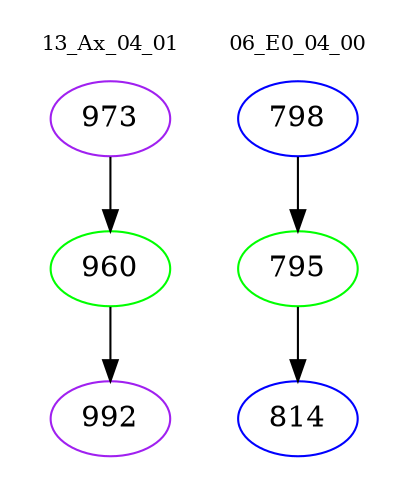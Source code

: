 digraph{
subgraph cluster_0 {
color = white
label = "13_Ax_04_01";
fontsize=10;
T0_973 [label="973", color="purple"]
T0_973 -> T0_960 [color="black"]
T0_960 [label="960", color="green"]
T0_960 -> T0_992 [color="black"]
T0_992 [label="992", color="purple"]
}
subgraph cluster_1 {
color = white
label = "06_E0_04_00";
fontsize=10;
T1_798 [label="798", color="blue"]
T1_798 -> T1_795 [color="black"]
T1_795 [label="795", color="green"]
T1_795 -> T1_814 [color="black"]
T1_814 [label="814", color="blue"]
}
}
